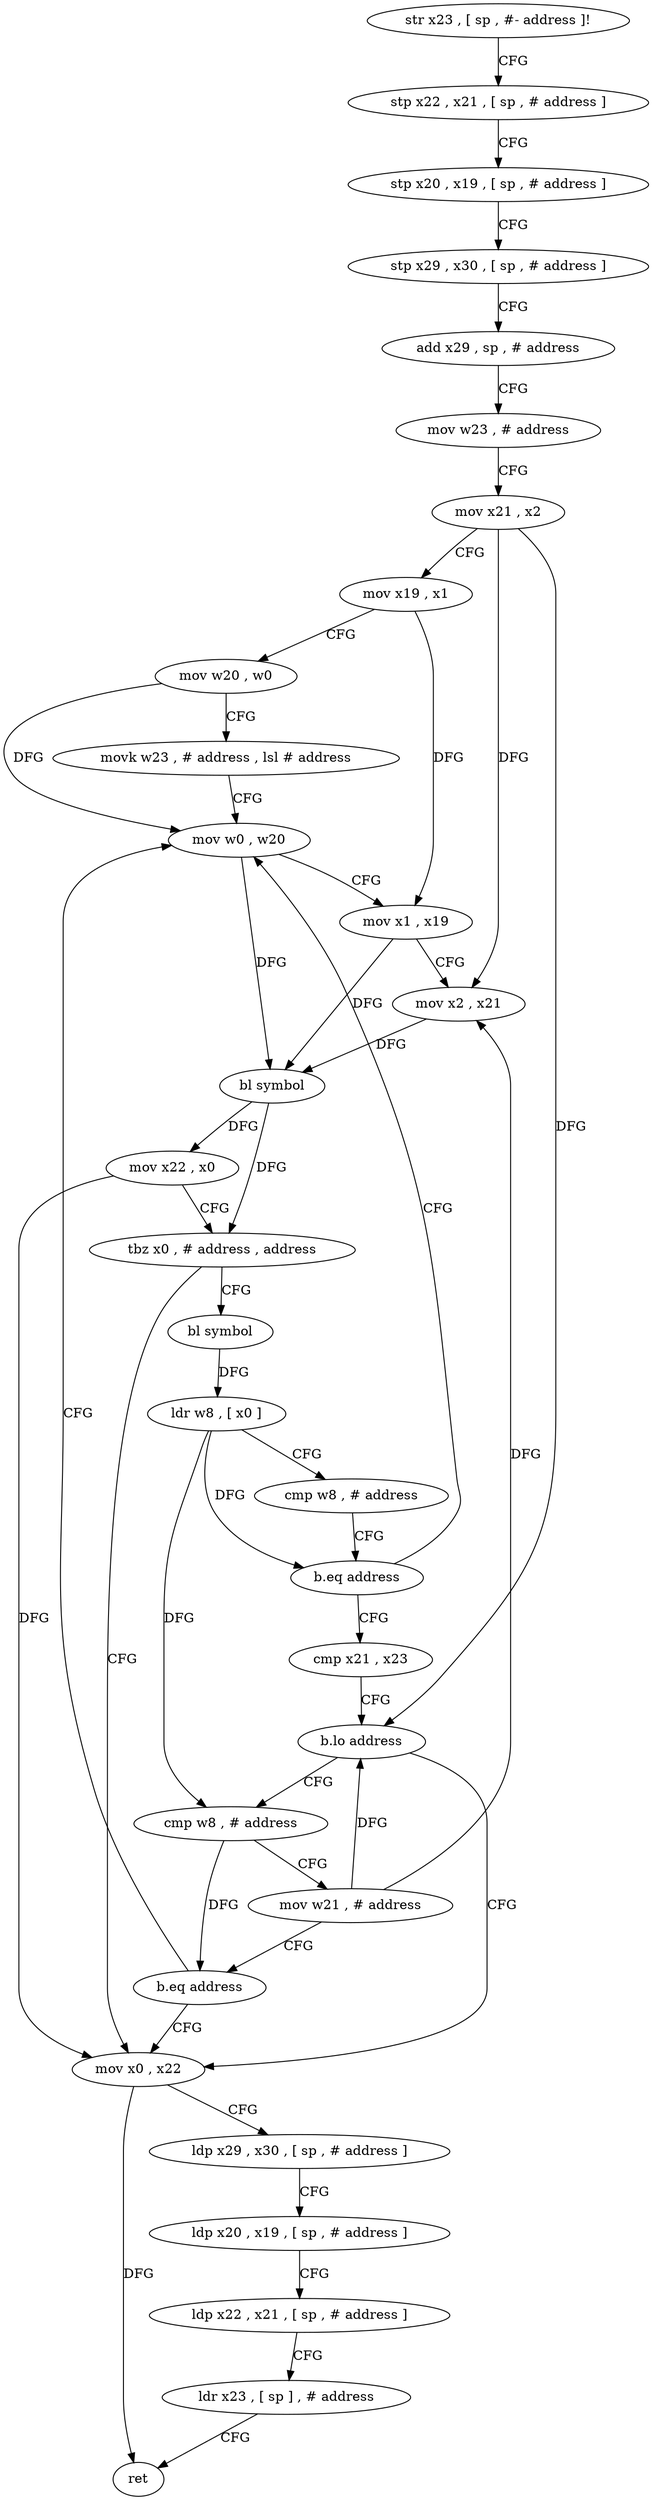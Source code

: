 digraph "func" {
"4214792" [label = "str x23 , [ sp , #- address ]!" ]
"4214796" [label = "stp x22 , x21 , [ sp , # address ]" ]
"4214800" [label = "stp x20 , x19 , [ sp , # address ]" ]
"4214804" [label = "stp x29 , x30 , [ sp , # address ]" ]
"4214808" [label = "add x29 , sp , # address" ]
"4214812" [label = "mov w23 , # address" ]
"4214816" [label = "mov x21 , x2" ]
"4214820" [label = "mov x19 , x1" ]
"4214824" [label = "mov w20 , w0" ]
"4214828" [label = "movk w23 , # address , lsl # address" ]
"4214832" [label = "mov w0 , w20" ]
"4214892" [label = "mov x0 , x22" ]
"4214896" [label = "ldp x29 , x30 , [ sp , # address ]" ]
"4214900" [label = "ldp x20 , x19 , [ sp , # address ]" ]
"4214904" [label = "ldp x22 , x21 , [ sp , # address ]" ]
"4214908" [label = "ldr x23 , [ sp ] , # address" ]
"4214912" [label = "ret" ]
"4214856" [label = "bl symbol" ]
"4214860" [label = "ldr w8 , [ x0 ]" ]
"4214864" [label = "cmp w8 , # address" ]
"4214868" [label = "b.eq address" ]
"4214872" [label = "cmp x21 , x23" ]
"4214836" [label = "mov x1 , x19" ]
"4214840" [label = "mov x2 , x21" ]
"4214844" [label = "bl symbol" ]
"4214848" [label = "mov x22 , x0" ]
"4214852" [label = "tbz x0 , # address , address" ]
"4214876" [label = "b.lo address" ]
"4214880" [label = "cmp w8 , # address" ]
"4214884" [label = "mov w21 , # address" ]
"4214888" [label = "b.eq address" ]
"4214792" -> "4214796" [ label = "CFG" ]
"4214796" -> "4214800" [ label = "CFG" ]
"4214800" -> "4214804" [ label = "CFG" ]
"4214804" -> "4214808" [ label = "CFG" ]
"4214808" -> "4214812" [ label = "CFG" ]
"4214812" -> "4214816" [ label = "CFG" ]
"4214816" -> "4214820" [ label = "CFG" ]
"4214816" -> "4214840" [ label = "DFG" ]
"4214816" -> "4214876" [ label = "DFG" ]
"4214820" -> "4214824" [ label = "CFG" ]
"4214820" -> "4214836" [ label = "DFG" ]
"4214824" -> "4214828" [ label = "CFG" ]
"4214824" -> "4214832" [ label = "DFG" ]
"4214828" -> "4214832" [ label = "CFG" ]
"4214832" -> "4214836" [ label = "CFG" ]
"4214832" -> "4214844" [ label = "DFG" ]
"4214892" -> "4214896" [ label = "CFG" ]
"4214892" -> "4214912" [ label = "DFG" ]
"4214896" -> "4214900" [ label = "CFG" ]
"4214900" -> "4214904" [ label = "CFG" ]
"4214904" -> "4214908" [ label = "CFG" ]
"4214908" -> "4214912" [ label = "CFG" ]
"4214856" -> "4214860" [ label = "DFG" ]
"4214860" -> "4214864" [ label = "CFG" ]
"4214860" -> "4214868" [ label = "DFG" ]
"4214860" -> "4214880" [ label = "DFG" ]
"4214864" -> "4214868" [ label = "CFG" ]
"4214868" -> "4214832" [ label = "CFG" ]
"4214868" -> "4214872" [ label = "CFG" ]
"4214872" -> "4214876" [ label = "CFG" ]
"4214836" -> "4214840" [ label = "CFG" ]
"4214836" -> "4214844" [ label = "DFG" ]
"4214840" -> "4214844" [ label = "DFG" ]
"4214844" -> "4214848" [ label = "DFG" ]
"4214844" -> "4214852" [ label = "DFG" ]
"4214848" -> "4214852" [ label = "CFG" ]
"4214848" -> "4214892" [ label = "DFG" ]
"4214852" -> "4214892" [ label = "CFG" ]
"4214852" -> "4214856" [ label = "CFG" ]
"4214876" -> "4214892" [ label = "CFG" ]
"4214876" -> "4214880" [ label = "CFG" ]
"4214880" -> "4214884" [ label = "CFG" ]
"4214880" -> "4214888" [ label = "DFG" ]
"4214884" -> "4214888" [ label = "CFG" ]
"4214884" -> "4214840" [ label = "DFG" ]
"4214884" -> "4214876" [ label = "DFG" ]
"4214888" -> "4214832" [ label = "CFG" ]
"4214888" -> "4214892" [ label = "CFG" ]
}
